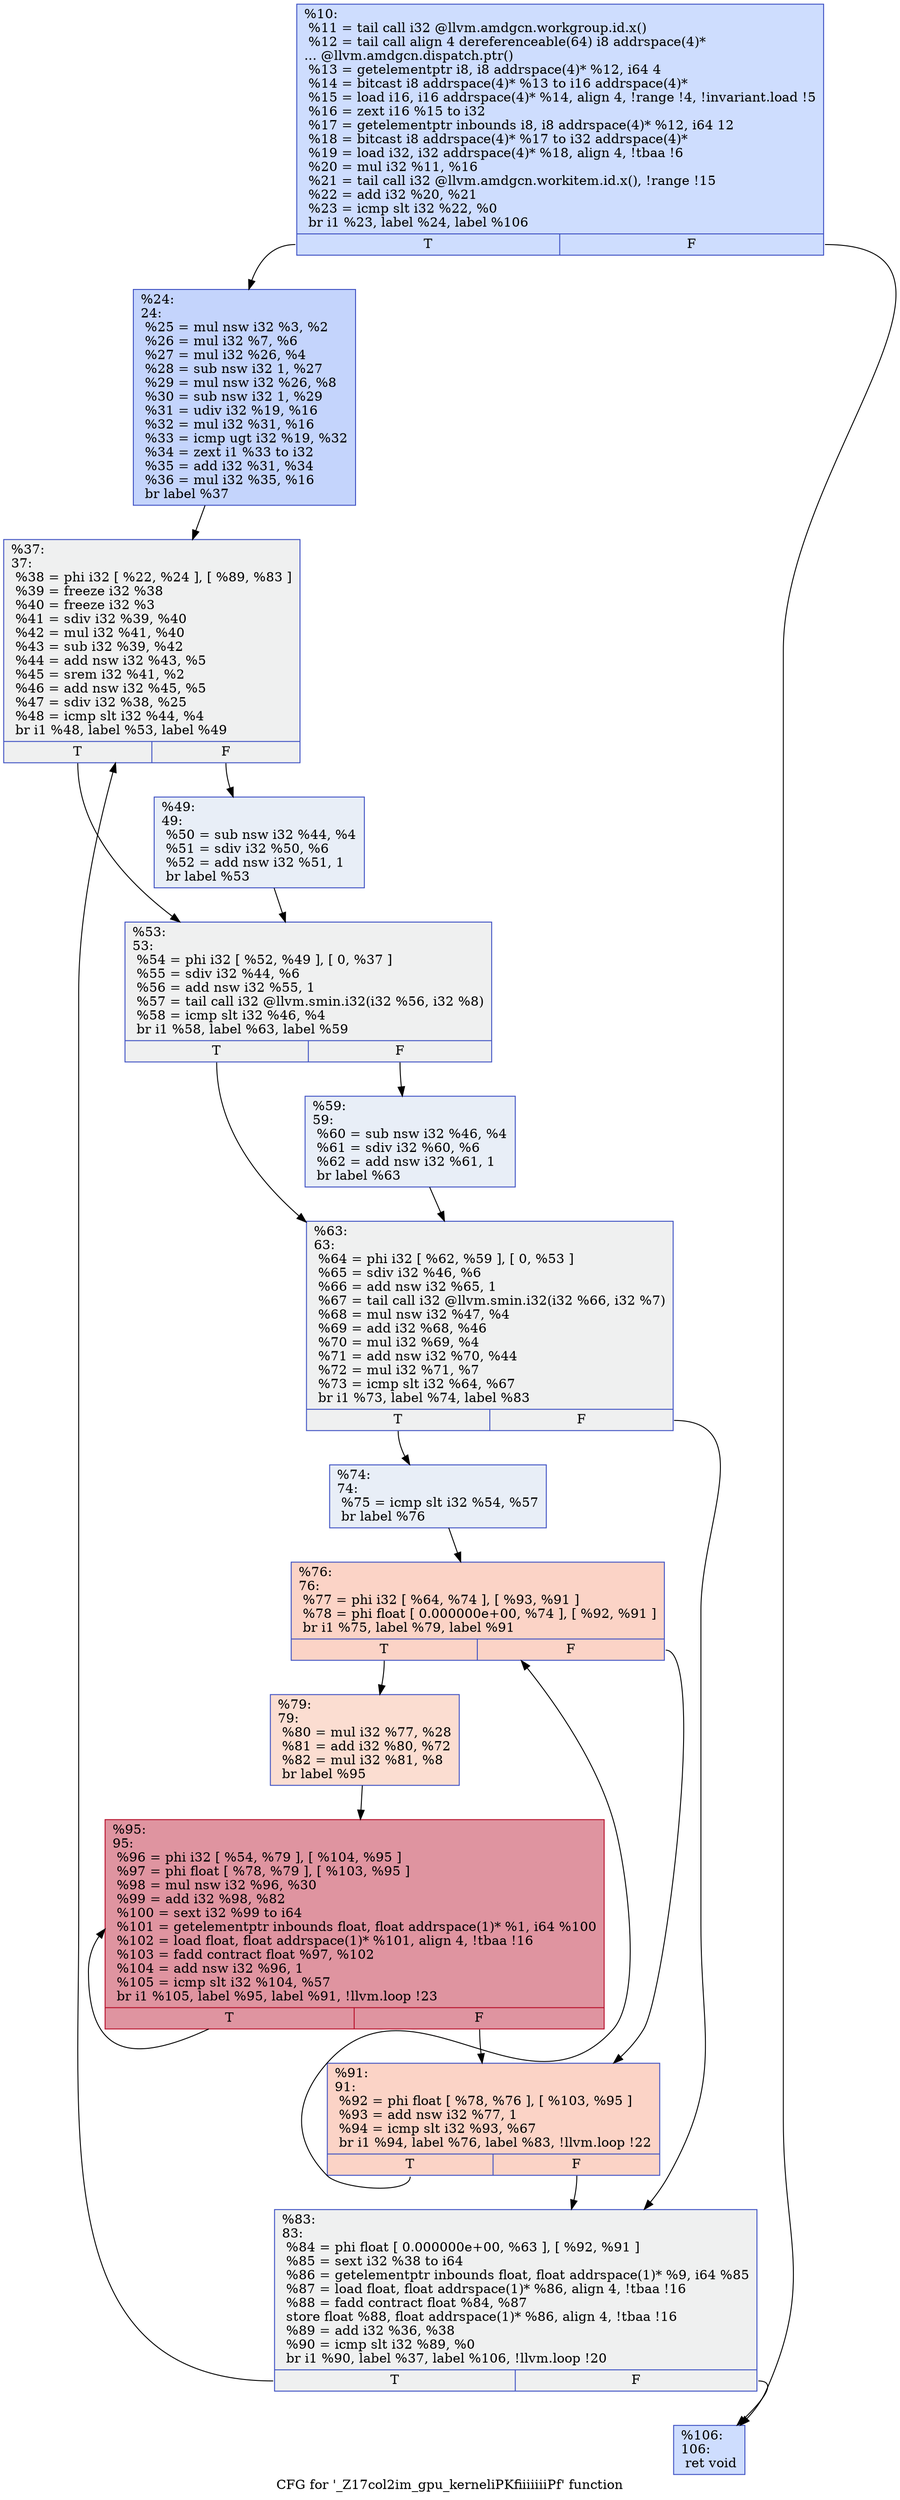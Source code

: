 digraph "CFG for '_Z17col2im_gpu_kerneliPKfiiiiiiiPf' function" {
	label="CFG for '_Z17col2im_gpu_kerneliPKfiiiiiiiPf' function";

	Node0x4bf1620 [shape=record,color="#3d50c3ff", style=filled, fillcolor="#8fb1fe70",label="{%10:\l  %11 = tail call i32 @llvm.amdgcn.workgroup.id.x()\l  %12 = tail call align 4 dereferenceable(64) i8 addrspace(4)*\l... @llvm.amdgcn.dispatch.ptr()\l  %13 = getelementptr i8, i8 addrspace(4)* %12, i64 4\l  %14 = bitcast i8 addrspace(4)* %13 to i16 addrspace(4)*\l  %15 = load i16, i16 addrspace(4)* %14, align 4, !range !4, !invariant.load !5\l  %16 = zext i16 %15 to i32\l  %17 = getelementptr inbounds i8, i8 addrspace(4)* %12, i64 12\l  %18 = bitcast i8 addrspace(4)* %17 to i32 addrspace(4)*\l  %19 = load i32, i32 addrspace(4)* %18, align 4, !tbaa !6\l  %20 = mul i32 %11, %16\l  %21 = tail call i32 @llvm.amdgcn.workitem.id.x(), !range !15\l  %22 = add i32 %20, %21\l  %23 = icmp slt i32 %22, %0\l  br i1 %23, label %24, label %106\l|{<s0>T|<s1>F}}"];
	Node0x4bf1620:s0 -> Node0x4bf4410;
	Node0x4bf1620:s1 -> Node0x4bf44a0;
	Node0x4bf4410 [shape=record,color="#3d50c3ff", style=filled, fillcolor="#7a9df870",label="{%24:\l24:                                               \l  %25 = mul nsw i32 %3, %2\l  %26 = mul i32 %7, %6\l  %27 = mul i32 %26, %4\l  %28 = sub nsw i32 1, %27\l  %29 = mul nsw i32 %26, %8\l  %30 = sub nsw i32 1, %29\l  %31 = udiv i32 %19, %16\l  %32 = mul i32 %31, %16\l  %33 = icmp ugt i32 %19, %32\l  %34 = zext i1 %33 to i32\l  %35 = add i32 %31, %34\l  %36 = mul i32 %35, %16\l  br label %37\l}"];
	Node0x4bf4410 -> Node0x4bf4d90;
	Node0x4bf4d90 [shape=record,color="#3d50c3ff", style=filled, fillcolor="#dbdcde70",label="{%37:\l37:                                               \l  %38 = phi i32 [ %22, %24 ], [ %89, %83 ]\l  %39 = freeze i32 %38\l  %40 = freeze i32 %3\l  %41 = sdiv i32 %39, %40\l  %42 = mul i32 %41, %40\l  %43 = sub i32 %39, %42\l  %44 = add nsw i32 %43, %5\l  %45 = srem i32 %41, %2\l  %46 = add nsw i32 %45, %5\l  %47 = sdiv i32 %38, %25\l  %48 = icmp slt i32 %44, %4\l  br i1 %48, label %53, label %49\l|{<s0>T|<s1>F}}"];
	Node0x4bf4d90:s0 -> Node0x4bf5520;
	Node0x4bf4d90:s1 -> Node0x4bf55b0;
	Node0x4bf55b0 [shape=record,color="#3d50c3ff", style=filled, fillcolor="#cbd8ee70",label="{%49:\l49:                                               \l  %50 = sub nsw i32 %44, %4\l  %51 = sdiv i32 %50, %6\l  %52 = add nsw i32 %51, 1\l  br label %53\l}"];
	Node0x4bf55b0 -> Node0x4bf5520;
	Node0x4bf5520 [shape=record,color="#3d50c3ff", style=filled, fillcolor="#dbdcde70",label="{%53:\l53:                                               \l  %54 = phi i32 [ %52, %49 ], [ 0, %37 ]\l  %55 = sdiv i32 %44, %6\l  %56 = add nsw i32 %55, 1\l  %57 = tail call i32 @llvm.smin.i32(i32 %56, i32 %8)\l  %58 = icmp slt i32 %46, %4\l  br i1 %58, label %63, label %59\l|{<s0>T|<s1>F}}"];
	Node0x4bf5520:s0 -> Node0x4bf5d70;
	Node0x4bf5520:s1 -> Node0x4bf5dc0;
	Node0x4bf5dc0 [shape=record,color="#3d50c3ff", style=filled, fillcolor="#cbd8ee70",label="{%59:\l59:                                               \l  %60 = sub nsw i32 %46, %4\l  %61 = sdiv i32 %60, %6\l  %62 = add nsw i32 %61, 1\l  br label %63\l}"];
	Node0x4bf5dc0 -> Node0x4bf5d70;
	Node0x4bf5d70 [shape=record,color="#3d50c3ff", style=filled, fillcolor="#dbdcde70",label="{%63:\l63:                                               \l  %64 = phi i32 [ %62, %59 ], [ 0, %53 ]\l  %65 = sdiv i32 %46, %6\l  %66 = add nsw i32 %65, 1\l  %67 = tail call i32 @llvm.smin.i32(i32 %66, i32 %7)\l  %68 = mul nsw i32 %47, %4\l  %69 = add i32 %68, %46\l  %70 = mul i32 %69, %4\l  %71 = add nsw i32 %70, %44\l  %72 = mul i32 %71, %7\l  %73 = icmp slt i32 %64, %67\l  br i1 %73, label %74, label %83\l|{<s0>T|<s1>F}}"];
	Node0x4bf5d70:s0 -> Node0x4bf6a00;
	Node0x4bf5d70:s1 -> Node0x4bf4e80;
	Node0x4bf6a00 [shape=record,color="#3d50c3ff", style=filled, fillcolor="#cbd8ee70",label="{%74:\l74:                                               \l  %75 = icmp slt i32 %54, %57\l  br label %76\l}"];
	Node0x4bf6a00 -> Node0x4bf6b90;
	Node0x4bf6b90 [shape=record,color="#3d50c3ff", style=filled, fillcolor="#f59c7d70",label="{%76:\l76:                                               \l  %77 = phi i32 [ %64, %74 ], [ %93, %91 ]\l  %78 = phi float [ 0.000000e+00, %74 ], [ %92, %91 ]\l  br i1 %75, label %79, label %91\l|{<s0>T|<s1>F}}"];
	Node0x4bf6b90:s0 -> Node0x4bf7880;
	Node0x4bf6b90:s1 -> Node0x4bf6c50;
	Node0x4bf7880 [shape=record,color="#3d50c3ff", style=filled, fillcolor="#f7b39670",label="{%79:\l79:                                               \l  %80 = mul i32 %77, %28\l  %81 = add i32 %80, %72\l  %82 = mul i32 %81, %8\l  br label %95\l}"];
	Node0x4bf7880 -> Node0x4bf7b70;
	Node0x4bf4e80 [shape=record,color="#3d50c3ff", style=filled, fillcolor="#dbdcde70",label="{%83:\l83:                                               \l  %84 = phi float [ 0.000000e+00, %63 ], [ %92, %91 ]\l  %85 = sext i32 %38 to i64\l  %86 = getelementptr inbounds float, float addrspace(1)* %9, i64 %85\l  %87 = load float, float addrspace(1)* %86, align 4, !tbaa !16\l  %88 = fadd contract float %84, %87\l  store float %88, float addrspace(1)* %86, align 4, !tbaa !16\l  %89 = add i32 %36, %38\l  %90 = icmp slt i32 %89, %0\l  br i1 %90, label %37, label %106, !llvm.loop !20\l|{<s0>T|<s1>F}}"];
	Node0x4bf4e80:s0 -> Node0x4bf4d90;
	Node0x4bf4e80:s1 -> Node0x4bf44a0;
	Node0x4bf6c50 [shape=record,color="#3d50c3ff", style=filled, fillcolor="#f59c7d70",label="{%91:\l91:                                               \l  %92 = phi float [ %78, %76 ], [ %103, %95 ]\l  %93 = add nsw i32 %77, 1\l  %94 = icmp slt i32 %93, %67\l  br i1 %94, label %76, label %83, !llvm.loop !22\l|{<s0>T|<s1>F}}"];
	Node0x4bf6c50:s0 -> Node0x4bf6b90;
	Node0x4bf6c50:s1 -> Node0x4bf4e80;
	Node0x4bf7b70 [shape=record,color="#b70d28ff", style=filled, fillcolor="#b70d2870",label="{%95:\l95:                                               \l  %96 = phi i32 [ %54, %79 ], [ %104, %95 ]\l  %97 = phi float [ %78, %79 ], [ %103, %95 ]\l  %98 = mul nsw i32 %96, %30\l  %99 = add i32 %98, %82\l  %100 = sext i32 %99 to i64\l  %101 = getelementptr inbounds float, float addrspace(1)* %1, i64 %100\l  %102 = load float, float addrspace(1)* %101, align 4, !tbaa !16\l  %103 = fadd contract float %97, %102\l  %104 = add nsw i32 %96, 1\l  %105 = icmp slt i32 %104, %57\l  br i1 %105, label %95, label %91, !llvm.loop !23\l|{<s0>T|<s1>F}}"];
	Node0x4bf7b70:s0 -> Node0x4bf7b70;
	Node0x4bf7b70:s1 -> Node0x4bf6c50;
	Node0x4bf44a0 [shape=record,color="#3d50c3ff", style=filled, fillcolor="#8fb1fe70",label="{%106:\l106:                                              \l  ret void\l}"];
}
